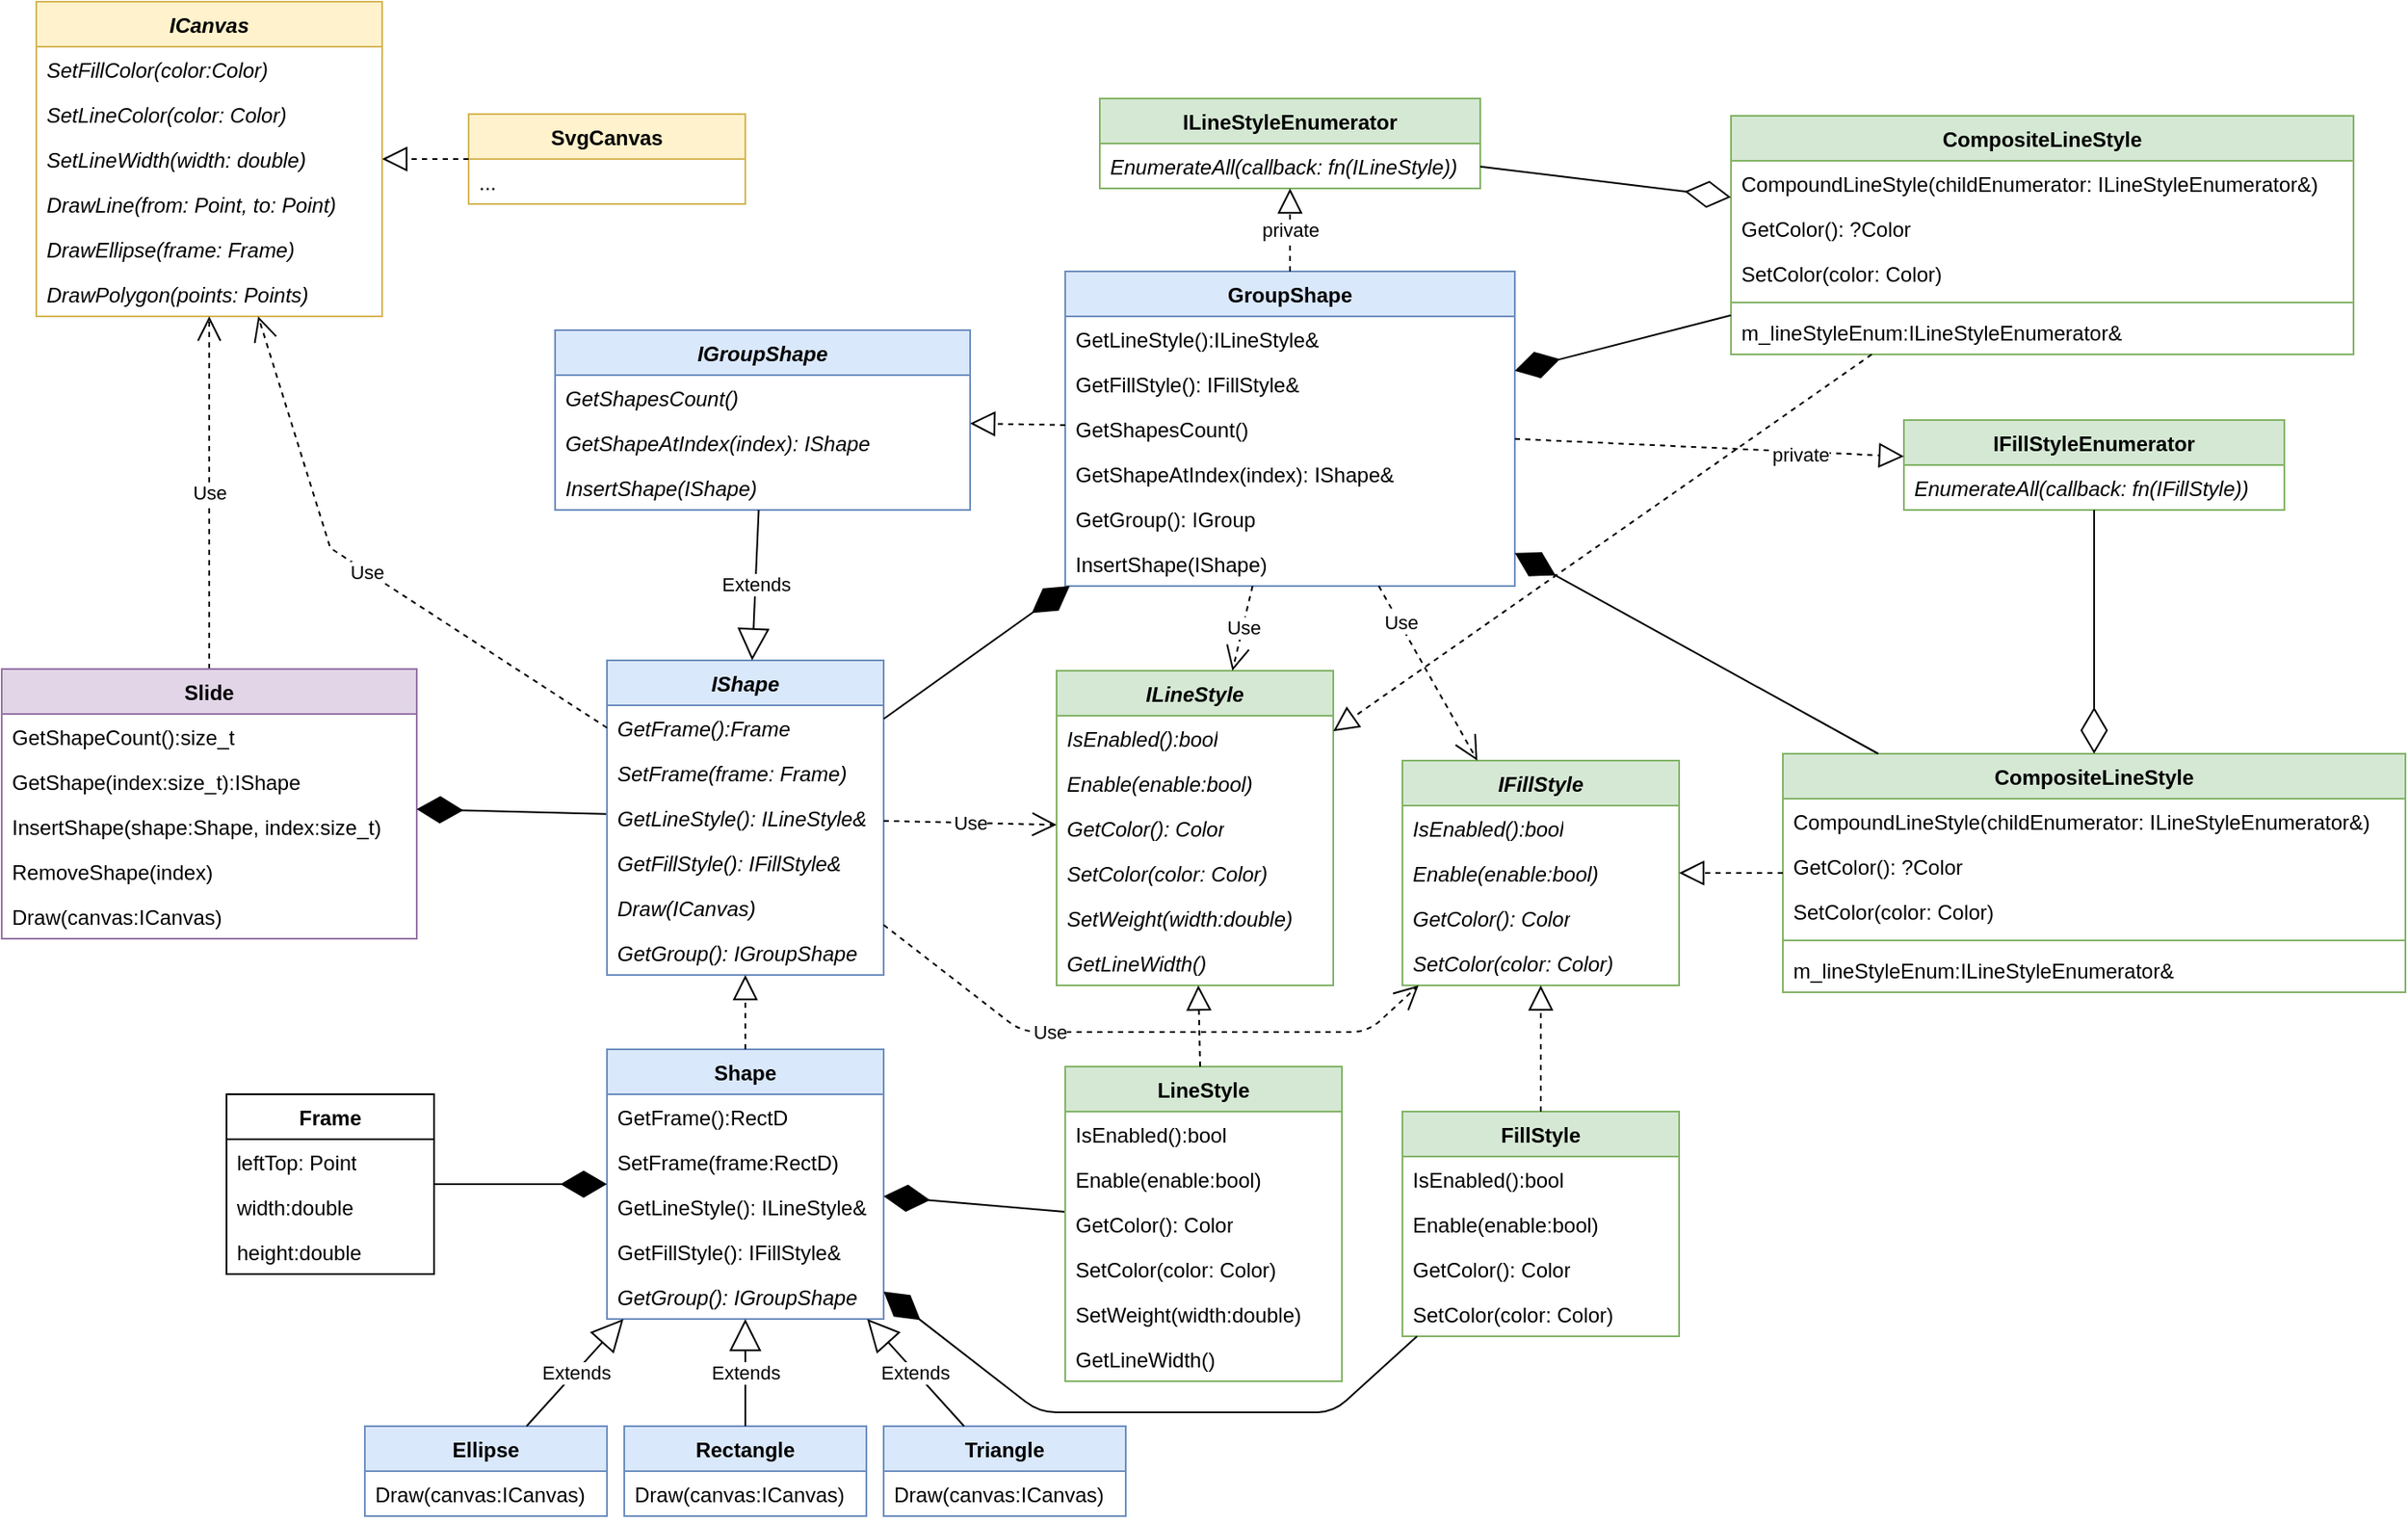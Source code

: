 <mxfile version="24.7.17">
  <diagram name="Page-1" id="lQkq2tm_pLoX-4_u4Mhl">
    <mxGraphModel dx="510" dy="1943" grid="1" gridSize="10" guides="1" tooltips="1" connect="1" arrows="1" fold="1" page="1" pageScale="1" pageWidth="850" pageHeight="1100" math="0" shadow="0">
      <root>
        <mxCell id="0" />
        <mxCell id="1" parent="0" />
        <mxCell id="QQLrHy0hXP-JMr8sjNpc-18" value="Shape" style="swimlane;fontStyle=1;align=center;verticalAlign=top;childLayout=stackLayout;horizontal=1;startSize=26;horizontalStack=0;resizeParent=1;resizeParentMax=0;resizeLast=0;collapsible=1;marginBottom=0;whiteSpace=wrap;html=1;fillColor=#dae8fc;strokeColor=#6c8ebf;" parent="1" vertex="1">
          <mxGeometry x="1780" y="100" width="160" height="156" as="geometry" />
        </mxCell>
        <mxCell id="QQLrHy0hXP-JMr8sjNpc-19" value="GetFrame():RectD" style="text;strokeColor=none;fillColor=none;align=left;verticalAlign=top;spacingLeft=4;spacingRight=4;overflow=hidden;rotatable=0;points=[[0,0.5],[1,0.5]];portConstraint=eastwest;whiteSpace=wrap;html=1;" parent="QQLrHy0hXP-JMr8sjNpc-18" vertex="1">
          <mxGeometry y="26" width="160" height="26" as="geometry" />
        </mxCell>
        <mxCell id="QQLrHy0hXP-JMr8sjNpc-20" value="SetFrame(frame:RectD)" style="text;strokeColor=none;fillColor=none;align=left;verticalAlign=top;spacingLeft=4;spacingRight=4;overflow=hidden;rotatable=0;points=[[0,0.5],[1,0.5]];portConstraint=eastwest;whiteSpace=wrap;html=1;" parent="QQLrHy0hXP-JMr8sjNpc-18" vertex="1">
          <mxGeometry y="52" width="160" height="26" as="geometry" />
        </mxCell>
        <mxCell id="QQLrHy0hXP-JMr8sjNpc-21" value="GetLineStyle(): ILineStyle&amp;amp;" style="text;strokeColor=none;fillColor=none;align=left;verticalAlign=top;spacingLeft=4;spacingRight=4;overflow=hidden;rotatable=0;points=[[0,0.5],[1,0.5]];portConstraint=eastwest;whiteSpace=wrap;html=1;" parent="QQLrHy0hXP-JMr8sjNpc-18" vertex="1">
          <mxGeometry y="78" width="160" height="26" as="geometry" />
        </mxCell>
        <mxCell id="QQLrHy0hXP-JMr8sjNpc-22" value="GetFillStyle(): IFillStyle&amp;amp;" style="text;strokeColor=none;fillColor=none;align=left;verticalAlign=top;spacingLeft=4;spacingRight=4;overflow=hidden;rotatable=0;points=[[0,0.5],[1,0.5]];portConstraint=eastwest;whiteSpace=wrap;html=1;" parent="QQLrHy0hXP-JMr8sjNpc-18" vertex="1">
          <mxGeometry y="104" width="160" height="26" as="geometry" />
        </mxCell>
        <mxCell id="-PgKHX58VS1CbZlUulmm-6" value="GetGroup(): IGroupShape" style="text;strokeColor=none;fillColor=none;align=left;verticalAlign=top;spacingLeft=4;spacingRight=4;overflow=hidden;rotatable=0;points=[[0,0.5],[1,0.5]];portConstraint=eastwest;whiteSpace=wrap;html=1;fontStyle=2" parent="QQLrHy0hXP-JMr8sjNpc-18" vertex="1">
          <mxGeometry y="130" width="160" height="26" as="geometry" />
        </mxCell>
        <mxCell id="QQLrHy0hXP-JMr8sjNpc-26" value="&lt;i&gt;ICanvas&lt;/i&gt;" style="swimlane;fontStyle=1;align=center;verticalAlign=top;childLayout=stackLayout;horizontal=1;startSize=26;horizontalStack=0;resizeParent=1;resizeParentMax=0;resizeLast=0;collapsible=1;marginBottom=0;whiteSpace=wrap;html=1;fillColor=#fff2cc;strokeColor=#d6b656;" parent="1" vertex="1">
          <mxGeometry x="1450" y="-506" width="200" height="182" as="geometry" />
        </mxCell>
        <mxCell id="QQLrHy0hXP-JMr8sjNpc-27" value="SetFillColor(color:Color)" style="text;strokeColor=none;fillColor=none;align=left;verticalAlign=top;spacingLeft=4;spacingRight=4;overflow=hidden;rotatable=0;points=[[0,0.5],[1,0.5]];portConstraint=eastwest;whiteSpace=wrap;html=1;fontStyle=2" parent="QQLrHy0hXP-JMr8sjNpc-26" vertex="1">
          <mxGeometry y="26" width="200" height="26" as="geometry" />
        </mxCell>
        <mxCell id="-PgKHX58VS1CbZlUulmm-12" value="SetLineColor(color: Color)" style="text;strokeColor=none;fillColor=none;align=left;verticalAlign=top;spacingLeft=4;spacingRight=4;overflow=hidden;rotatable=0;points=[[0,0.5],[1,0.5]];portConstraint=eastwest;whiteSpace=wrap;html=1;fontStyle=2" parent="QQLrHy0hXP-JMr8sjNpc-26" vertex="1">
          <mxGeometry y="52" width="200" height="26" as="geometry" />
        </mxCell>
        <mxCell id="_8KULuO95enYcLFO9S9Q-2" value="SetLineWidth(width: double)" style="text;strokeColor=none;fillColor=none;align=left;verticalAlign=top;spacingLeft=4;spacingRight=4;overflow=hidden;rotatable=0;points=[[0,0.5],[1,0.5]];portConstraint=eastwest;whiteSpace=wrap;html=1;fontStyle=2" parent="QQLrHy0hXP-JMr8sjNpc-26" vertex="1">
          <mxGeometry y="78" width="200" height="26" as="geometry" />
        </mxCell>
        <mxCell id="QQLrHy0hXP-JMr8sjNpc-29" value="DrawLine(from: Point, to: Point)" style="text;strokeColor=none;fillColor=none;align=left;verticalAlign=top;spacingLeft=4;spacingRight=4;overflow=hidden;rotatable=0;points=[[0,0.5],[1,0.5]];portConstraint=eastwest;whiteSpace=wrap;html=1;fontStyle=2" parent="QQLrHy0hXP-JMr8sjNpc-26" vertex="1">
          <mxGeometry y="104" width="200" height="26" as="geometry" />
        </mxCell>
        <mxCell id="QQLrHy0hXP-JMr8sjNpc-30" value="DrawEllipse(frame: Frame)" style="text;strokeColor=none;fillColor=none;align=left;verticalAlign=top;spacingLeft=4;spacingRight=4;overflow=hidden;rotatable=0;points=[[0,0.5],[1,0.5]];portConstraint=eastwest;whiteSpace=wrap;html=1;fontStyle=2" parent="QQLrHy0hXP-JMr8sjNpc-26" vertex="1">
          <mxGeometry y="130" width="200" height="26" as="geometry" />
        </mxCell>
        <mxCell id="QQLrHy0hXP-JMr8sjNpc-31" value="DrawPolygon(points: Points)" style="text;strokeColor=none;fillColor=none;align=left;verticalAlign=top;spacingLeft=4;spacingRight=4;overflow=hidden;rotatable=0;points=[[0,0.5],[1,0.5]];portConstraint=eastwest;whiteSpace=wrap;html=1;fontStyle=2" parent="QQLrHy0hXP-JMr8sjNpc-26" vertex="1">
          <mxGeometry y="156" width="200" height="26" as="geometry" />
        </mxCell>
        <mxCell id="QQLrHy0hXP-JMr8sjNpc-32" value="Use" style="endArrow=open;endSize=12;dashed=1;html=1;rounded=0;" parent="1" source="QQLrHy0hXP-JMr8sjNpc-55" target="QQLrHy0hXP-JMr8sjNpc-26" edge="1">
          <mxGeometry width="160" relative="1" as="geometry">
            <mxPoint x="1550" y="-250" as="sourcePoint" />
            <mxPoint x="2380" y="136" as="targetPoint" />
          </mxGeometry>
        </mxCell>
        <mxCell id="QQLrHy0hXP-JMr8sjNpc-33" value="Rectangle" style="swimlane;fontStyle=1;align=center;verticalAlign=top;childLayout=stackLayout;horizontal=1;startSize=26;horizontalStack=0;resizeParent=1;resizeParentMax=0;resizeLast=0;collapsible=1;marginBottom=0;whiteSpace=wrap;html=1;fillColor=#dae8fc;strokeColor=#6c8ebf;" parent="1" vertex="1">
          <mxGeometry x="1790" y="318" width="140" height="52" as="geometry" />
        </mxCell>
        <mxCell id="QQLrHy0hXP-JMr8sjNpc-34" value="Draw(canvas:ICanvas)" style="text;strokeColor=none;fillColor=none;align=left;verticalAlign=top;spacingLeft=4;spacingRight=4;overflow=hidden;rotatable=0;points=[[0,0.5],[1,0.5]];portConstraint=eastwest;whiteSpace=wrap;html=1;" parent="QQLrHy0hXP-JMr8sjNpc-33" vertex="1">
          <mxGeometry y="26" width="140" height="26" as="geometry" />
        </mxCell>
        <mxCell id="QQLrHy0hXP-JMr8sjNpc-35" value="Extends" style="endArrow=block;endSize=16;endFill=0;html=1;rounded=0;" parent="1" source="QQLrHy0hXP-JMr8sjNpc-33" target="QQLrHy0hXP-JMr8sjNpc-18" edge="1">
          <mxGeometry width="160" relative="1" as="geometry">
            <mxPoint x="1910" y="436" as="sourcePoint" />
            <mxPoint x="2070" y="436" as="targetPoint" />
          </mxGeometry>
        </mxCell>
        <mxCell id="QQLrHy0hXP-JMr8sjNpc-36" value="Ellipse" style="swimlane;fontStyle=1;align=center;verticalAlign=top;childLayout=stackLayout;horizontal=1;startSize=26;horizontalStack=0;resizeParent=1;resizeParentMax=0;resizeLast=0;collapsible=1;marginBottom=0;whiteSpace=wrap;html=1;fillColor=#dae8fc;strokeColor=#6c8ebf;" parent="1" vertex="1">
          <mxGeometry x="1640" y="318" width="140" height="52" as="geometry" />
        </mxCell>
        <mxCell id="QQLrHy0hXP-JMr8sjNpc-37" value="Draw(canvas:ICanvas)" style="text;strokeColor=none;fillColor=none;align=left;verticalAlign=top;spacingLeft=4;spacingRight=4;overflow=hidden;rotatable=0;points=[[0,0.5],[1,0.5]];portConstraint=eastwest;whiteSpace=wrap;html=1;" parent="QQLrHy0hXP-JMr8sjNpc-36" vertex="1">
          <mxGeometry y="26" width="140" height="26" as="geometry" />
        </mxCell>
        <mxCell id="QQLrHy0hXP-JMr8sjNpc-38" value="Extends" style="endArrow=block;endSize=16;endFill=0;html=1;rounded=0;" parent="1" source="QQLrHy0hXP-JMr8sjNpc-36" target="QQLrHy0hXP-JMr8sjNpc-18" edge="1">
          <mxGeometry width="160" relative="1" as="geometry">
            <mxPoint x="1910" y="436" as="sourcePoint" />
            <mxPoint x="2070" y="436" as="targetPoint" />
          </mxGeometry>
        </mxCell>
        <mxCell id="QQLrHy0hXP-JMr8sjNpc-39" value="Triangle" style="swimlane;fontStyle=1;align=center;verticalAlign=top;childLayout=stackLayout;horizontal=1;startSize=26;horizontalStack=0;resizeParent=1;resizeParentMax=0;resizeLast=0;collapsible=1;marginBottom=0;whiteSpace=wrap;html=1;fillColor=#dae8fc;strokeColor=#6c8ebf;" parent="1" vertex="1">
          <mxGeometry x="1940" y="318" width="140" height="52" as="geometry" />
        </mxCell>
        <mxCell id="QQLrHy0hXP-JMr8sjNpc-40" value="Draw(canvas:ICanvas)" style="text;strokeColor=none;fillColor=none;align=left;verticalAlign=top;spacingLeft=4;spacingRight=4;overflow=hidden;rotatable=0;points=[[0,0.5],[1,0.5]];portConstraint=eastwest;whiteSpace=wrap;html=1;" parent="QQLrHy0hXP-JMr8sjNpc-39" vertex="1">
          <mxGeometry y="26" width="140" height="26" as="geometry" />
        </mxCell>
        <mxCell id="QQLrHy0hXP-JMr8sjNpc-41" value="Extends" style="endArrow=block;endSize=16;endFill=0;html=1;rounded=0;" parent="1" source="QQLrHy0hXP-JMr8sjNpc-39" target="QQLrHy0hXP-JMr8sjNpc-18" edge="1">
          <mxGeometry width="160" relative="1" as="geometry">
            <mxPoint x="1910" y="436" as="sourcePoint" />
            <mxPoint x="2070" y="436" as="targetPoint" />
          </mxGeometry>
        </mxCell>
        <mxCell id="QQLrHy0hXP-JMr8sjNpc-42" value="ILineStyle" style="swimlane;fontStyle=3;align=center;verticalAlign=top;childLayout=stackLayout;horizontal=1;startSize=26;horizontalStack=0;resizeParent=1;resizeParentMax=0;resizeLast=0;collapsible=1;marginBottom=0;whiteSpace=wrap;html=1;fillColor=#d5e8d4;strokeColor=#82b366;" parent="1" vertex="1">
          <mxGeometry x="2040" y="-119" width="160" height="182" as="geometry" />
        </mxCell>
        <mxCell id="QQLrHy0hXP-JMr8sjNpc-43" value="IsEnabled():bool" style="text;strokeColor=none;fillColor=none;align=left;verticalAlign=top;spacingLeft=4;spacingRight=4;overflow=hidden;rotatable=0;points=[[0,0.5],[1,0.5]];portConstraint=eastwest;whiteSpace=wrap;html=1;fontStyle=2" parent="QQLrHy0hXP-JMr8sjNpc-42" vertex="1">
          <mxGeometry y="26" width="160" height="26" as="geometry" />
        </mxCell>
        <mxCell id="QQLrHy0hXP-JMr8sjNpc-44" value="Enable(enable:bool)" style="text;strokeColor=none;fillColor=none;align=left;verticalAlign=top;spacingLeft=4;spacingRight=4;overflow=hidden;rotatable=0;points=[[0,0.5],[1,0.5]];portConstraint=eastwest;whiteSpace=wrap;html=1;fontStyle=2" parent="QQLrHy0hXP-JMr8sjNpc-42" vertex="1">
          <mxGeometry y="52" width="160" height="26" as="geometry" />
        </mxCell>
        <mxCell id="QQLrHy0hXP-JMr8sjNpc-45" value="GetColor(): Color" style="text;strokeColor=none;fillColor=none;align=left;verticalAlign=top;spacingLeft=4;spacingRight=4;overflow=hidden;rotatable=0;points=[[0,0.5],[1,0.5]];portConstraint=eastwest;whiteSpace=wrap;html=1;fontStyle=2" parent="QQLrHy0hXP-JMr8sjNpc-42" vertex="1">
          <mxGeometry y="78" width="160" height="26" as="geometry" />
        </mxCell>
        <mxCell id="QQLrHy0hXP-JMr8sjNpc-46" value="SetColor(color: Color)" style="text;strokeColor=none;fillColor=none;align=left;verticalAlign=top;spacingLeft=4;spacingRight=4;overflow=hidden;rotatable=0;points=[[0,0.5],[1,0.5]];portConstraint=eastwest;whiteSpace=wrap;html=1;fontStyle=2" parent="QQLrHy0hXP-JMr8sjNpc-42" vertex="1">
          <mxGeometry y="104" width="160" height="26" as="geometry" />
        </mxCell>
        <mxCell id="QQLrHy0hXP-JMr8sjNpc-47" value="SetWeight(width:double)" style="text;strokeColor=none;fillColor=none;align=left;verticalAlign=top;spacingLeft=4;spacingRight=4;overflow=hidden;rotatable=0;points=[[0,0.5],[1,0.5]];portConstraint=eastwest;whiteSpace=wrap;html=1;fontStyle=2" parent="QQLrHy0hXP-JMr8sjNpc-42" vertex="1">
          <mxGeometry y="130" width="160" height="26" as="geometry" />
        </mxCell>
        <mxCell id="YRz8zPmklbDR1kN-h0X7-1" value="GetLineWidth()" style="text;strokeColor=none;fillColor=none;align=left;verticalAlign=top;spacingLeft=4;spacingRight=4;overflow=hidden;rotatable=0;points=[[0,0.5],[1,0.5]];portConstraint=eastwest;whiteSpace=wrap;html=1;fontStyle=2" vertex="1" parent="QQLrHy0hXP-JMr8sjNpc-42">
          <mxGeometry y="156" width="160" height="26" as="geometry" />
        </mxCell>
        <mxCell id="QQLrHy0hXP-JMr8sjNpc-48" value="FillStyle" style="swimlane;fontStyle=1;align=center;verticalAlign=top;childLayout=stackLayout;horizontal=1;startSize=26;horizontalStack=0;resizeParent=1;resizeParentMax=0;resizeLast=0;collapsible=1;marginBottom=0;whiteSpace=wrap;html=1;fillColor=#d5e8d4;strokeColor=#82b366;" parent="1" vertex="1">
          <mxGeometry x="2240" y="136" width="160" height="130" as="geometry" />
        </mxCell>
        <mxCell id="QQLrHy0hXP-JMr8sjNpc-49" value="IsEnabled():bool" style="text;strokeColor=none;fillColor=none;align=left;verticalAlign=top;spacingLeft=4;spacingRight=4;overflow=hidden;rotatable=0;points=[[0,0.5],[1,0.5]];portConstraint=eastwest;whiteSpace=wrap;html=1;" parent="QQLrHy0hXP-JMr8sjNpc-48" vertex="1">
          <mxGeometry y="26" width="160" height="26" as="geometry" />
        </mxCell>
        <mxCell id="QQLrHy0hXP-JMr8sjNpc-50" value="Enable(enable:bool)" style="text;strokeColor=none;fillColor=none;align=left;verticalAlign=top;spacingLeft=4;spacingRight=4;overflow=hidden;rotatable=0;points=[[0,0.5],[1,0.5]];portConstraint=eastwest;whiteSpace=wrap;html=1;" parent="QQLrHy0hXP-JMr8sjNpc-48" vertex="1">
          <mxGeometry y="52" width="160" height="26" as="geometry" />
        </mxCell>
        <mxCell id="QQLrHy0hXP-JMr8sjNpc-51" value="GetColor(): Color" style="text;strokeColor=none;fillColor=none;align=left;verticalAlign=top;spacingLeft=4;spacingRight=4;overflow=hidden;rotatable=0;points=[[0,0.5],[1,0.5]];portConstraint=eastwest;whiteSpace=wrap;html=1;" parent="QQLrHy0hXP-JMr8sjNpc-48" vertex="1">
          <mxGeometry y="78" width="160" height="26" as="geometry" />
        </mxCell>
        <mxCell id="QQLrHy0hXP-JMr8sjNpc-52" value="SetColor(color: Color)" style="text;strokeColor=none;fillColor=none;align=left;verticalAlign=top;spacingLeft=4;spacingRight=4;overflow=hidden;rotatable=0;points=[[0,0.5],[1,0.5]];portConstraint=eastwest;whiteSpace=wrap;html=1;" parent="QQLrHy0hXP-JMr8sjNpc-48" vertex="1">
          <mxGeometry y="104" width="160" height="26" as="geometry" />
        </mxCell>
        <mxCell id="QQLrHy0hXP-JMr8sjNpc-53" value="" style="endArrow=diamondThin;endFill=1;endSize=24;html=1;rounded=0;" parent="1" source="QQLrHy0hXP-JMr8sjNpc-159" target="QQLrHy0hXP-JMr8sjNpc-18" edge="1">
          <mxGeometry width="160" relative="1" as="geometry">
            <mxPoint x="2070" y="246" as="sourcePoint" />
            <mxPoint x="2230" y="246" as="targetPoint" />
          </mxGeometry>
        </mxCell>
        <mxCell id="QQLrHy0hXP-JMr8sjNpc-54" value="" style="endArrow=diamondThin;endFill=1;endSize=24;html=1;rounded=1;curved=0;" parent="1" source="QQLrHy0hXP-JMr8sjNpc-48" target="QQLrHy0hXP-JMr8sjNpc-18" edge="1">
          <mxGeometry width="160" relative="1" as="geometry">
            <mxPoint x="2070" y="246" as="sourcePoint" />
            <mxPoint x="2230" y="246" as="targetPoint" />
            <Array as="points">
              <mxPoint x="2200" y="310" />
              <mxPoint x="2030" y="310" />
            </Array>
          </mxGeometry>
        </mxCell>
        <mxCell id="QQLrHy0hXP-JMr8sjNpc-55" value="Slide" style="swimlane;fontStyle=1;align=center;verticalAlign=top;childLayout=stackLayout;horizontal=1;startSize=26;horizontalStack=0;resizeParent=1;resizeParentMax=0;resizeLast=0;collapsible=1;marginBottom=0;whiteSpace=wrap;html=1;fillColor=#e1d5e7;strokeColor=#9673a6;" parent="1" vertex="1">
          <mxGeometry x="1430" y="-120" width="240" height="156" as="geometry" />
        </mxCell>
        <mxCell id="QQLrHy0hXP-JMr8sjNpc-56" value="GetShapeCount():size_t" style="text;strokeColor=none;fillColor=none;align=left;verticalAlign=top;spacingLeft=4;spacingRight=4;overflow=hidden;rotatable=0;points=[[0,0.5],[1,0.5]];portConstraint=eastwest;whiteSpace=wrap;html=1;" parent="QQLrHy0hXP-JMr8sjNpc-55" vertex="1">
          <mxGeometry y="26" width="240" height="26" as="geometry" />
        </mxCell>
        <mxCell id="QQLrHy0hXP-JMr8sjNpc-57" value="GetShape(index:size_t):IShape" style="text;strokeColor=none;fillColor=none;align=left;verticalAlign=top;spacingLeft=4;spacingRight=4;overflow=hidden;rotatable=0;points=[[0,0.5],[1,0.5]];portConstraint=eastwest;whiteSpace=wrap;html=1;" parent="QQLrHy0hXP-JMr8sjNpc-55" vertex="1">
          <mxGeometry y="52" width="240" height="26" as="geometry" />
        </mxCell>
        <mxCell id="QQLrHy0hXP-JMr8sjNpc-58" value="InsertShape(shape:Shape, index:size_t)" style="text;strokeColor=none;fillColor=none;align=left;verticalAlign=top;spacingLeft=4;spacingRight=4;overflow=hidden;rotatable=0;points=[[0,0.5],[1,0.5]];portConstraint=eastwest;whiteSpace=wrap;html=1;" parent="QQLrHy0hXP-JMr8sjNpc-55" vertex="1">
          <mxGeometry y="78" width="240" height="26" as="geometry" />
        </mxCell>
        <mxCell id="QQLrHy0hXP-JMr8sjNpc-59" value="RemoveShape(index)" style="text;strokeColor=none;fillColor=none;align=left;verticalAlign=top;spacingLeft=4;spacingRight=4;overflow=hidden;rotatable=0;points=[[0,0.5],[1,0.5]];portConstraint=eastwest;whiteSpace=wrap;html=1;" parent="QQLrHy0hXP-JMr8sjNpc-55" vertex="1">
          <mxGeometry y="104" width="240" height="26" as="geometry" />
        </mxCell>
        <mxCell id="QQLrHy0hXP-JMr8sjNpc-64" value="Draw(canvas:ICanvas)" style="text;strokeColor=none;fillColor=none;align=left;verticalAlign=top;spacingLeft=4;spacingRight=4;overflow=hidden;rotatable=0;points=[[0,0.5],[1,0.5]];portConstraint=eastwest;whiteSpace=wrap;html=1;" parent="QQLrHy0hXP-JMr8sjNpc-55" vertex="1">
          <mxGeometry y="130" width="240" height="26" as="geometry" />
        </mxCell>
        <mxCell id="QQLrHy0hXP-JMr8sjNpc-66" value="SvgCanvas" style="swimlane;fontStyle=1;align=center;verticalAlign=top;childLayout=stackLayout;horizontal=1;startSize=26;horizontalStack=0;resizeParent=1;resizeParentMax=0;resizeLast=0;collapsible=1;marginBottom=0;whiteSpace=wrap;html=1;fillColor=#fff2cc;strokeColor=#d6b656;" parent="1" vertex="1">
          <mxGeometry x="1700" y="-441" width="160" height="52" as="geometry" />
        </mxCell>
        <mxCell id="QQLrHy0hXP-JMr8sjNpc-67" value="..." style="text;strokeColor=none;fillColor=none;align=left;verticalAlign=top;spacingLeft=4;spacingRight=4;overflow=hidden;rotatable=0;points=[[0,0.5],[1,0.5]];portConstraint=eastwest;whiteSpace=wrap;html=1;" parent="QQLrHy0hXP-JMr8sjNpc-66" vertex="1">
          <mxGeometry y="26" width="160" height="26" as="geometry" />
        </mxCell>
        <mxCell id="QQLrHy0hXP-JMr8sjNpc-68" value="" style="endArrow=block;dashed=1;endFill=0;endSize=12;html=1;rounded=0;" parent="1" source="QQLrHy0hXP-JMr8sjNpc-66" target="QQLrHy0hXP-JMr8sjNpc-26" edge="1">
          <mxGeometry width="160" relative="1" as="geometry">
            <mxPoint x="2040" y="-144" as="sourcePoint" />
            <mxPoint x="2200" y="-144" as="targetPoint" />
          </mxGeometry>
        </mxCell>
        <mxCell id="QQLrHy0hXP-JMr8sjNpc-69" value="" style="endArrow=diamondThin;endFill=1;endSize=24;html=1;rounded=0;" parent="1" source="QQLrHy0hXP-JMr8sjNpc-76" target="QQLrHy0hXP-JMr8sjNpc-55" edge="1">
          <mxGeometry width="160" relative="1" as="geometry">
            <mxPoint x="1530" y="276" as="sourcePoint" />
            <mxPoint x="1690" y="276" as="targetPoint" />
          </mxGeometry>
        </mxCell>
        <mxCell id="QQLrHy0hXP-JMr8sjNpc-70" value="Frame" style="swimlane;fontStyle=1;align=center;verticalAlign=top;childLayout=stackLayout;horizontal=1;startSize=26;horizontalStack=0;resizeParent=1;resizeParentMax=0;resizeLast=0;collapsible=1;marginBottom=0;whiteSpace=wrap;html=1;" parent="1" vertex="1">
          <mxGeometry x="1560" y="126" width="120" height="104" as="geometry" />
        </mxCell>
        <mxCell id="QQLrHy0hXP-JMr8sjNpc-71" value="leftTop: Point" style="text;strokeColor=none;fillColor=none;align=left;verticalAlign=top;spacingLeft=4;spacingRight=4;overflow=hidden;rotatable=0;points=[[0,0.5],[1,0.5]];portConstraint=eastwest;whiteSpace=wrap;html=1;" parent="QQLrHy0hXP-JMr8sjNpc-70" vertex="1">
          <mxGeometry y="26" width="120" height="26" as="geometry" />
        </mxCell>
        <mxCell id="QQLrHy0hXP-JMr8sjNpc-73" value="width:double" style="text;strokeColor=none;fillColor=none;align=left;verticalAlign=top;spacingLeft=4;spacingRight=4;overflow=hidden;rotatable=0;points=[[0,0.5],[1,0.5]];portConstraint=eastwest;whiteSpace=wrap;html=1;" parent="QQLrHy0hXP-JMr8sjNpc-70" vertex="1">
          <mxGeometry y="52" width="120" height="26" as="geometry" />
        </mxCell>
        <mxCell id="QQLrHy0hXP-JMr8sjNpc-74" value="height:double" style="text;strokeColor=none;fillColor=none;align=left;verticalAlign=top;spacingLeft=4;spacingRight=4;overflow=hidden;rotatable=0;points=[[0,0.5],[1,0.5]];portConstraint=eastwest;whiteSpace=wrap;html=1;" parent="QQLrHy0hXP-JMr8sjNpc-70" vertex="1">
          <mxGeometry y="78" width="120" height="26" as="geometry" />
        </mxCell>
        <mxCell id="QQLrHy0hXP-JMr8sjNpc-75" value="" style="endArrow=diamondThin;endFill=1;endSize=24;html=1;rounded=0;" parent="1" source="QQLrHy0hXP-JMr8sjNpc-70" target="QQLrHy0hXP-JMr8sjNpc-18" edge="1">
          <mxGeometry width="160" relative="1" as="geometry">
            <mxPoint x="2070" y="246" as="sourcePoint" />
            <mxPoint x="2230" y="246" as="targetPoint" />
          </mxGeometry>
        </mxCell>
        <mxCell id="QQLrHy0hXP-JMr8sjNpc-76" value="&lt;i&gt;IShape&lt;/i&gt;" style="swimlane;fontStyle=1;align=center;verticalAlign=top;childLayout=stackLayout;horizontal=1;startSize=26;horizontalStack=0;resizeParent=1;resizeParentMax=0;resizeLast=0;collapsible=1;marginBottom=0;whiteSpace=wrap;html=1;fillColor=#dae8fc;strokeColor=#6c8ebf;" parent="1" vertex="1">
          <mxGeometry x="1780" y="-125" width="160" height="182" as="geometry" />
        </mxCell>
        <mxCell id="QQLrHy0hXP-JMr8sjNpc-77" value="GetFrame():Frame" style="text;strokeColor=none;fillColor=none;align=left;verticalAlign=top;spacingLeft=4;spacingRight=4;overflow=hidden;rotatable=0;points=[[0,0.5],[1,0.5]];portConstraint=eastwest;whiteSpace=wrap;html=1;fontStyle=2" parent="QQLrHy0hXP-JMr8sjNpc-76" vertex="1">
          <mxGeometry y="26" width="160" height="26" as="geometry" />
        </mxCell>
        <mxCell id="QQLrHy0hXP-JMr8sjNpc-78" value="SetFrame(frame: Frame)" style="text;strokeColor=none;fillColor=none;align=left;verticalAlign=top;spacingLeft=4;spacingRight=4;overflow=hidden;rotatable=0;points=[[0,0.5],[1,0.5]];portConstraint=eastwest;whiteSpace=wrap;html=1;fontStyle=2" parent="QQLrHy0hXP-JMr8sjNpc-76" vertex="1">
          <mxGeometry y="52" width="160" height="26" as="geometry" />
        </mxCell>
        <mxCell id="QQLrHy0hXP-JMr8sjNpc-79" value="GetLineStyle(): ILineStyle&amp;amp;" style="text;strokeColor=none;fillColor=none;align=left;verticalAlign=top;spacingLeft=4;spacingRight=4;overflow=hidden;rotatable=0;points=[[0,0.5],[1,0.5]];portConstraint=eastwest;whiteSpace=wrap;html=1;fontStyle=2" parent="QQLrHy0hXP-JMr8sjNpc-76" vertex="1">
          <mxGeometry y="78" width="160" height="26" as="geometry" />
        </mxCell>
        <mxCell id="QQLrHy0hXP-JMr8sjNpc-80" value="GetFillStyle(): IFillStyle&amp;amp;" style="text;strokeColor=none;fillColor=none;align=left;verticalAlign=top;spacingLeft=4;spacingRight=4;overflow=hidden;rotatable=0;points=[[0,0.5],[1,0.5]];portConstraint=eastwest;whiteSpace=wrap;html=1;fontStyle=2" parent="QQLrHy0hXP-JMr8sjNpc-76" vertex="1">
          <mxGeometry y="104" width="160" height="26" as="geometry" />
        </mxCell>
        <mxCell id="QQLrHy0hXP-JMr8sjNpc-118" value="Draw(ICanvas)" style="text;strokeColor=none;fillColor=none;align=left;verticalAlign=top;spacingLeft=4;spacingRight=4;overflow=hidden;rotatable=0;points=[[0,0.5],[1,0.5]];portConstraint=eastwest;whiteSpace=wrap;html=1;fontStyle=2" parent="QQLrHy0hXP-JMr8sjNpc-76" vertex="1">
          <mxGeometry y="130" width="160" height="26" as="geometry" />
        </mxCell>
        <mxCell id="QQLrHy0hXP-JMr8sjNpc-151" value="GetGroup(): IGroupShape" style="text;strokeColor=none;fillColor=none;align=left;verticalAlign=top;spacingLeft=4;spacingRight=4;overflow=hidden;rotatable=0;points=[[0,0.5],[1,0.5]];portConstraint=eastwest;whiteSpace=wrap;html=1;fontStyle=2" parent="QQLrHy0hXP-JMr8sjNpc-76" vertex="1">
          <mxGeometry y="156" width="160" height="26" as="geometry" />
        </mxCell>
        <mxCell id="QQLrHy0hXP-JMr8sjNpc-127" value="GroupShape" style="swimlane;fontStyle=1;align=center;verticalAlign=top;childLayout=stackLayout;horizontal=1;startSize=26;horizontalStack=0;resizeParent=1;resizeParentMax=0;resizeLast=0;collapsible=1;marginBottom=0;fillColor=#dae8fc;strokeColor=#6c8ebf;" parent="1" vertex="1">
          <mxGeometry x="2045" y="-350" width="260" height="182" as="geometry" />
        </mxCell>
        <mxCell id="QQLrHy0hXP-JMr8sjNpc-128" value="GetLineStyle():ILineStyle&amp;" style="text;strokeColor=none;fillColor=none;align=left;verticalAlign=top;spacingLeft=4;spacingRight=4;overflow=hidden;rotatable=0;points=[[0,0.5],[1,0.5]];portConstraint=eastwest;fontStyle=0" parent="QQLrHy0hXP-JMr8sjNpc-127" vertex="1">
          <mxGeometry y="26" width="260" height="26" as="geometry" />
        </mxCell>
        <mxCell id="QQLrHy0hXP-JMr8sjNpc-156" value="GetFillStyle(): IFillStyle&amp;" style="text;strokeColor=none;fillColor=none;align=left;verticalAlign=top;spacingLeft=4;spacingRight=4;overflow=hidden;rotatable=0;points=[[0,0.5],[1,0.5]];portConstraint=eastwest;fontStyle=0" parent="QQLrHy0hXP-JMr8sjNpc-127" vertex="1">
          <mxGeometry y="52" width="260" height="26" as="geometry" />
        </mxCell>
        <mxCell id="QQLrHy0hXP-JMr8sjNpc-155" value="GetShapesCount()" style="text;strokeColor=none;fillColor=none;align=left;verticalAlign=top;spacingLeft=4;spacingRight=4;overflow=hidden;rotatable=0;points=[[0,0.5],[1,0.5]];portConstraint=eastwest;fontStyle=0" parent="QQLrHy0hXP-JMr8sjNpc-127" vertex="1">
          <mxGeometry y="78" width="260" height="26" as="geometry" />
        </mxCell>
        <mxCell id="QQLrHy0hXP-JMr8sjNpc-157" value="GetShapeAtIndex(index): IShape&amp;" style="text;strokeColor=none;fillColor=none;align=left;verticalAlign=top;spacingLeft=4;spacingRight=4;overflow=hidden;rotatable=0;points=[[0,0.5],[1,0.5]];portConstraint=eastwest;fontStyle=0" parent="QQLrHy0hXP-JMr8sjNpc-127" vertex="1">
          <mxGeometry y="104" width="260" height="26" as="geometry" />
        </mxCell>
        <mxCell id="QQLrHy0hXP-JMr8sjNpc-158" value="GetGroup(): IGroup" style="text;strokeColor=none;fillColor=none;align=left;verticalAlign=top;spacingLeft=4;spacingRight=4;overflow=hidden;rotatable=0;points=[[0,0.5],[1,0.5]];portConstraint=eastwest;fontStyle=0" parent="QQLrHy0hXP-JMr8sjNpc-127" vertex="1">
          <mxGeometry y="130" width="260" height="26" as="geometry" />
        </mxCell>
        <mxCell id="QQLrHy0hXP-JMr8sjNpc-189" value="InsertShape(IShape)" style="text;strokeColor=none;fillColor=none;align=left;verticalAlign=top;spacingLeft=4;spacingRight=4;overflow=hidden;rotatable=0;points=[[0,0.5],[1,0.5]];portConstraint=eastwest;fontStyle=0" parent="QQLrHy0hXP-JMr8sjNpc-127" vertex="1">
          <mxGeometry y="156" width="260" height="26" as="geometry" />
        </mxCell>
        <mxCell id="QQLrHy0hXP-JMr8sjNpc-131" value="CompositeLineStyle" style="swimlane;fontStyle=1;align=center;verticalAlign=top;childLayout=stackLayout;horizontal=1;startSize=26;horizontalStack=0;resizeParent=1;resizeParentMax=0;resizeLast=0;collapsible=1;marginBottom=0;fillColor=#d5e8d4;strokeColor=#82b366;" parent="1" vertex="1">
          <mxGeometry x="2430" y="-440" width="360" height="138" as="geometry" />
        </mxCell>
        <mxCell id="QQLrHy0hXP-JMr8sjNpc-132" value="CompoundLineStyle(childEnumerator: ILineStyleEnumerator&amp;)" style="text;strokeColor=none;fillColor=none;align=left;verticalAlign=top;spacingLeft=4;spacingRight=4;overflow=hidden;rotatable=0;points=[[0,0.5],[1,0.5]];portConstraint=eastwest;fontStyle=0" parent="QQLrHy0hXP-JMr8sjNpc-131" vertex="1">
          <mxGeometry y="26" width="360" height="26" as="geometry" />
        </mxCell>
        <mxCell id="QQLrHy0hXP-JMr8sjNpc-133" value="GetColor(): ?Color" style="text;strokeColor=none;fillColor=none;align=left;verticalAlign=top;spacingLeft=4;spacingRight=4;overflow=hidden;rotatable=0;points=[[0,0.5],[1,0.5]];portConstraint=eastwest;fontStyle=0" parent="QQLrHy0hXP-JMr8sjNpc-131" vertex="1">
          <mxGeometry y="52" width="360" height="26" as="geometry" />
        </mxCell>
        <mxCell id="QQLrHy0hXP-JMr8sjNpc-134" value="SetColor(color: Color)" style="text;strokeColor=none;fillColor=none;align=left;verticalAlign=top;spacingLeft=4;spacingRight=4;overflow=hidden;rotatable=0;points=[[0,0.5],[1,0.5]];portConstraint=eastwest;fontStyle=0" parent="QQLrHy0hXP-JMr8sjNpc-131" vertex="1">
          <mxGeometry y="78" width="360" height="26" as="geometry" />
        </mxCell>
        <mxCell id="QQLrHy0hXP-JMr8sjNpc-135" value="" style="line;strokeWidth=1;fillColor=none;align=left;verticalAlign=middle;spacingTop=-1;spacingLeft=3;spacingRight=3;rotatable=0;labelPosition=right;points=[];portConstraint=eastwest;strokeColor=inherit;" parent="QQLrHy0hXP-JMr8sjNpc-131" vertex="1">
          <mxGeometry y="104" width="360" height="8" as="geometry" />
        </mxCell>
        <mxCell id="QQLrHy0hXP-JMr8sjNpc-136" value="m_lineStyleEnum:ILineStyleEnumerator&amp;amp;" style="text;strokeColor=none;fillColor=none;align=left;verticalAlign=top;spacingLeft=4;spacingRight=4;overflow=hidden;rotatable=0;points=[[0,0.5],[1,0.5]];portConstraint=eastwest;whiteSpace=wrap;html=1;" parent="QQLrHy0hXP-JMr8sjNpc-131" vertex="1">
          <mxGeometry y="112" width="360" height="26" as="geometry" />
        </mxCell>
        <mxCell id="QQLrHy0hXP-JMr8sjNpc-137" value="" style="endArrow=block;dashed=1;endFill=0;endSize=12;html=1;" parent="1" source="QQLrHy0hXP-JMr8sjNpc-131" target="QQLrHy0hXP-JMr8sjNpc-42" edge="1">
          <mxGeometry width="160" relative="1" as="geometry">
            <mxPoint x="3270" y="293" as="sourcePoint" />
            <mxPoint x="3256" y="251" as="targetPoint" />
            <Array as="points" />
          </mxGeometry>
        </mxCell>
        <mxCell id="QQLrHy0hXP-JMr8sjNpc-139" value="ILineStyleEnumerator" style="swimlane;fontStyle=1;align=center;verticalAlign=top;childLayout=stackLayout;horizontal=1;startSize=26;horizontalStack=0;resizeParent=1;resizeParentMax=0;resizeLast=0;collapsible=1;marginBottom=0;fillColor=#d5e8d4;strokeColor=#82b366;" parent="1" vertex="1">
          <mxGeometry x="2065" y="-450" width="220" height="52" as="geometry" />
        </mxCell>
        <mxCell id="QQLrHy0hXP-JMr8sjNpc-140" value="EnumerateAll(callback: fn(ILineStyle))" style="text;strokeColor=none;fillColor=none;align=left;verticalAlign=top;spacingLeft=4;spacingRight=4;overflow=hidden;rotatable=0;points=[[0,0.5],[1,0.5]];portConstraint=eastwest;fontStyle=2" parent="QQLrHy0hXP-JMr8sjNpc-139" vertex="1">
          <mxGeometry y="26" width="220" height="26" as="geometry" />
        </mxCell>
        <mxCell id="QQLrHy0hXP-JMr8sjNpc-141" value="private" style="endArrow=block;dashed=1;endFill=0;endSize=12;html=1;" parent="1" source="QQLrHy0hXP-JMr8sjNpc-127" target="QQLrHy0hXP-JMr8sjNpc-139" edge="1">
          <mxGeometry width="160" relative="1" as="geometry">
            <mxPoint x="2570" y="60" as="sourcePoint" />
            <mxPoint x="2730" y="60" as="targetPoint" />
          </mxGeometry>
        </mxCell>
        <mxCell id="QQLrHy0hXP-JMr8sjNpc-142" value="" style="endArrow=diamondThin;endFill=1;endSize=24;html=1;" parent="1" source="QQLrHy0hXP-JMr8sjNpc-131" target="QQLrHy0hXP-JMr8sjNpc-127" edge="1">
          <mxGeometry width="160" relative="1" as="geometry">
            <mxPoint x="2640" y="50" as="sourcePoint" />
            <mxPoint x="2800" y="50" as="targetPoint" />
          </mxGeometry>
        </mxCell>
        <mxCell id="QQLrHy0hXP-JMr8sjNpc-143" value="" style="endArrow=diamondThin;endFill=0;endSize=24;html=1;rounded=0;" parent="1" source="QQLrHy0hXP-JMr8sjNpc-139" target="QQLrHy0hXP-JMr8sjNpc-131" edge="1">
          <mxGeometry width="160" relative="1" as="geometry">
            <mxPoint x="2890" y="50" as="sourcePoint" />
            <mxPoint x="3050" y="50" as="targetPoint" />
          </mxGeometry>
        </mxCell>
        <mxCell id="QQLrHy0hXP-JMr8sjNpc-144" value="IGroupShape" style="swimlane;fontStyle=3;align=center;verticalAlign=top;childLayout=stackLayout;horizontal=1;startSize=26;horizontalStack=0;resizeParent=1;resizeParentMax=0;resizeLast=0;collapsible=1;marginBottom=0;fillColor=#dae8fc;strokeColor=#6c8ebf;" parent="1" vertex="1">
          <mxGeometry x="1750" y="-316" width="240" height="104" as="geometry" />
        </mxCell>
        <mxCell id="QQLrHy0hXP-JMr8sjNpc-145" value="GetShapesCount()" style="text;strokeColor=none;fillColor=none;align=left;verticalAlign=top;spacingLeft=4;spacingRight=4;overflow=hidden;rotatable=0;points=[[0,0.5],[1,0.5]];portConstraint=eastwest;fontStyle=2" parent="QQLrHy0hXP-JMr8sjNpc-144" vertex="1">
          <mxGeometry y="26" width="240" height="26" as="geometry" />
        </mxCell>
        <mxCell id="QQLrHy0hXP-JMr8sjNpc-146" value="GetShapeAtIndex(index): IShape" style="text;strokeColor=none;fillColor=none;align=left;verticalAlign=top;spacingLeft=4;spacingRight=4;overflow=hidden;rotatable=0;points=[[0,0.5],[1,0.5]];portConstraint=eastwest;fontStyle=2" parent="QQLrHy0hXP-JMr8sjNpc-144" vertex="1">
          <mxGeometry y="52" width="240" height="26" as="geometry" />
        </mxCell>
        <mxCell id="QQLrHy0hXP-JMr8sjNpc-166" value="InsertShape(IShape)" style="text;strokeColor=none;fillColor=none;align=left;verticalAlign=top;spacingLeft=4;spacingRight=4;overflow=hidden;rotatable=0;points=[[0,0.5],[1,0.5]];portConstraint=eastwest;fontStyle=2" parent="QQLrHy0hXP-JMr8sjNpc-144" vertex="1">
          <mxGeometry y="78" width="240" height="26" as="geometry" />
        </mxCell>
        <mxCell id="QQLrHy0hXP-JMr8sjNpc-149" value="" style="endArrow=block;dashed=1;endFill=0;endSize=12;html=1;rounded=0;" parent="1" source="QQLrHy0hXP-JMr8sjNpc-18" target="QQLrHy0hXP-JMr8sjNpc-76" edge="1">
          <mxGeometry width="160" relative="1" as="geometry">
            <mxPoint x="2140" y="140" as="sourcePoint" />
            <mxPoint x="2300" y="140" as="targetPoint" />
          </mxGeometry>
        </mxCell>
        <mxCell id="QQLrHy0hXP-JMr8sjNpc-150" value="Extends" style="endArrow=block;endSize=16;endFill=0;html=1;rounded=0;" parent="1" source="QQLrHy0hXP-JMr8sjNpc-144" target="QQLrHy0hXP-JMr8sjNpc-76" edge="1">
          <mxGeometry width="160" relative="1" as="geometry">
            <mxPoint x="2140" y="140" as="sourcePoint" />
            <mxPoint x="2300" y="140" as="targetPoint" />
          </mxGeometry>
        </mxCell>
        <mxCell id="QQLrHy0hXP-JMr8sjNpc-152" value="Use" style="endArrow=open;endSize=12;dashed=1;html=1;rounded=0;" parent="1" source="QQLrHy0hXP-JMr8sjNpc-76" target="QQLrHy0hXP-JMr8sjNpc-42" edge="1">
          <mxGeometry width="160" relative="1" as="geometry">
            <mxPoint x="2090" y="170" as="sourcePoint" />
            <mxPoint x="2250" y="170" as="targetPoint" />
          </mxGeometry>
        </mxCell>
        <mxCell id="QQLrHy0hXP-JMr8sjNpc-153" value="Use" style="endArrow=open;endSize=12;dashed=1;html=1;rounded=0;" parent="1" source="QQLrHy0hXP-JMr8sjNpc-127" target="QQLrHy0hXP-JMr8sjNpc-42" edge="1">
          <mxGeometry width="160" relative="1" as="geometry">
            <mxPoint x="2130" y="34" as="sourcePoint" />
            <mxPoint x="2360" y="185" as="targetPoint" />
          </mxGeometry>
        </mxCell>
        <mxCell id="QQLrHy0hXP-JMr8sjNpc-154" value="" style="endArrow=block;dashed=1;endFill=0;endSize=12;html=1;rounded=0;" parent="1" source="QQLrHy0hXP-JMr8sjNpc-127" target="QQLrHy0hXP-JMr8sjNpc-144" edge="1">
          <mxGeometry width="160" relative="1" as="geometry">
            <mxPoint x="2026" y="230" as="sourcePoint" />
            <mxPoint x="2041" y="72" as="targetPoint" />
          </mxGeometry>
        </mxCell>
        <mxCell id="QQLrHy0hXP-JMr8sjNpc-159" value="LineStyle" style="swimlane;fontStyle=1;align=center;verticalAlign=top;childLayout=stackLayout;horizontal=1;startSize=26;horizontalStack=0;resizeParent=1;resizeParentMax=0;resizeLast=0;collapsible=1;marginBottom=0;whiteSpace=wrap;html=1;fillColor=#d5e8d4;strokeColor=#82b366;" parent="1" vertex="1">
          <mxGeometry x="2045" y="110" width="160" height="182" as="geometry" />
        </mxCell>
        <mxCell id="QQLrHy0hXP-JMr8sjNpc-160" value="IsEnabled():bool" style="text;strokeColor=none;fillColor=none;align=left;verticalAlign=top;spacingLeft=4;spacingRight=4;overflow=hidden;rotatable=0;points=[[0,0.5],[1,0.5]];portConstraint=eastwest;whiteSpace=wrap;html=1;fontStyle=0" parent="QQLrHy0hXP-JMr8sjNpc-159" vertex="1">
          <mxGeometry y="26" width="160" height="26" as="geometry" />
        </mxCell>
        <mxCell id="QQLrHy0hXP-JMr8sjNpc-161" value="Enable(enable:bool)" style="text;strokeColor=none;fillColor=none;align=left;verticalAlign=top;spacingLeft=4;spacingRight=4;overflow=hidden;rotatable=0;points=[[0,0.5],[1,0.5]];portConstraint=eastwest;whiteSpace=wrap;html=1;fontStyle=0" parent="QQLrHy0hXP-JMr8sjNpc-159" vertex="1">
          <mxGeometry y="52" width="160" height="26" as="geometry" />
        </mxCell>
        <mxCell id="QQLrHy0hXP-JMr8sjNpc-162" value="GetColor(): Color" style="text;strokeColor=none;fillColor=none;align=left;verticalAlign=top;spacingLeft=4;spacingRight=4;overflow=hidden;rotatable=0;points=[[0,0.5],[1,0.5]];portConstraint=eastwest;whiteSpace=wrap;html=1;fontStyle=0" parent="QQLrHy0hXP-JMr8sjNpc-159" vertex="1">
          <mxGeometry y="78" width="160" height="26" as="geometry" />
        </mxCell>
        <mxCell id="QQLrHy0hXP-JMr8sjNpc-163" value="SetColor(color: Color)" style="text;strokeColor=none;fillColor=none;align=left;verticalAlign=top;spacingLeft=4;spacingRight=4;overflow=hidden;rotatable=0;points=[[0,0.5],[1,0.5]];portConstraint=eastwest;whiteSpace=wrap;html=1;fontStyle=0" parent="QQLrHy0hXP-JMr8sjNpc-159" vertex="1">
          <mxGeometry y="104" width="160" height="26" as="geometry" />
        </mxCell>
        <mxCell id="QQLrHy0hXP-JMr8sjNpc-164" value="SetWeight(width:double)" style="text;strokeColor=none;fillColor=none;align=left;verticalAlign=top;spacingLeft=4;spacingRight=4;overflow=hidden;rotatable=0;points=[[0,0.5],[1,0.5]];portConstraint=eastwest;whiteSpace=wrap;html=1;fontStyle=0" parent="QQLrHy0hXP-JMr8sjNpc-159" vertex="1">
          <mxGeometry y="130" width="160" height="26" as="geometry" />
        </mxCell>
        <mxCell id="YRz8zPmklbDR1kN-h0X7-3" value="GetLineWidth()" style="text;strokeColor=none;fillColor=none;align=left;verticalAlign=top;spacingLeft=4;spacingRight=4;overflow=hidden;rotatable=0;points=[[0,0.5],[1,0.5]];portConstraint=eastwest;whiteSpace=wrap;html=1;fontStyle=0" vertex="1" parent="QQLrHy0hXP-JMr8sjNpc-159">
          <mxGeometry y="156" width="160" height="26" as="geometry" />
        </mxCell>
        <mxCell id="QQLrHy0hXP-JMr8sjNpc-165" value="" style="endArrow=block;dashed=1;endFill=0;endSize=12;html=1;" parent="1" source="QQLrHy0hXP-JMr8sjNpc-159" target="QQLrHy0hXP-JMr8sjNpc-42" edge="1">
          <mxGeometry width="160" relative="1" as="geometry">
            <mxPoint x="2696" y="28" as="sourcePoint" />
            <mxPoint x="2623" y="106" as="targetPoint" />
            <Array as="points" />
          </mxGeometry>
        </mxCell>
        <mxCell id="QQLrHy0hXP-JMr8sjNpc-167" value="IFillStyle" style="swimlane;fontStyle=3;align=center;verticalAlign=top;childLayout=stackLayout;horizontal=1;startSize=26;horizontalStack=0;resizeParent=1;resizeParentMax=0;resizeLast=0;collapsible=1;marginBottom=0;whiteSpace=wrap;html=1;fillColor=#d5e8d4;strokeColor=#82b366;" parent="1" vertex="1">
          <mxGeometry x="2240" y="-67" width="160" height="130" as="geometry" />
        </mxCell>
        <mxCell id="QQLrHy0hXP-JMr8sjNpc-168" value="IsEnabled():bool" style="text;strokeColor=none;fillColor=none;align=left;verticalAlign=top;spacingLeft=4;spacingRight=4;overflow=hidden;rotatable=0;points=[[0,0.5],[1,0.5]];portConstraint=eastwest;whiteSpace=wrap;html=1;fontStyle=2" parent="QQLrHy0hXP-JMr8sjNpc-167" vertex="1">
          <mxGeometry y="26" width="160" height="26" as="geometry" />
        </mxCell>
        <mxCell id="QQLrHy0hXP-JMr8sjNpc-169" value="Enable(enable:bool)" style="text;strokeColor=none;fillColor=none;align=left;verticalAlign=top;spacingLeft=4;spacingRight=4;overflow=hidden;rotatable=0;points=[[0,0.5],[1,0.5]];portConstraint=eastwest;whiteSpace=wrap;html=1;fontStyle=2" parent="QQLrHy0hXP-JMr8sjNpc-167" vertex="1">
          <mxGeometry y="52" width="160" height="26" as="geometry" />
        </mxCell>
        <mxCell id="QQLrHy0hXP-JMr8sjNpc-170" value="GetColor(): Color" style="text;strokeColor=none;fillColor=none;align=left;verticalAlign=top;spacingLeft=4;spacingRight=4;overflow=hidden;rotatable=0;points=[[0,0.5],[1,0.5]];portConstraint=eastwest;whiteSpace=wrap;html=1;fontStyle=2" parent="QQLrHy0hXP-JMr8sjNpc-167" vertex="1">
          <mxGeometry y="78" width="160" height="26" as="geometry" />
        </mxCell>
        <mxCell id="QQLrHy0hXP-JMr8sjNpc-171" value="SetColor(color: Color)" style="text;strokeColor=none;fillColor=none;align=left;verticalAlign=top;spacingLeft=4;spacingRight=4;overflow=hidden;rotatable=0;points=[[0,0.5],[1,0.5]];portConstraint=eastwest;whiteSpace=wrap;html=1;fontStyle=2" parent="QQLrHy0hXP-JMr8sjNpc-167" vertex="1">
          <mxGeometry y="104" width="160" height="26" as="geometry" />
        </mxCell>
        <mxCell id="QQLrHy0hXP-JMr8sjNpc-172" value="" style="endArrow=block;dashed=1;endFill=0;endSize=12;html=1;" parent="1" source="QQLrHy0hXP-JMr8sjNpc-48" target="QQLrHy0hXP-JMr8sjNpc-167" edge="1">
          <mxGeometry width="160" relative="1" as="geometry">
            <mxPoint x="2370" y="232" as="sourcePoint" />
            <mxPoint x="2470" y="224" as="targetPoint" />
            <Array as="points" />
          </mxGeometry>
        </mxCell>
        <mxCell id="QQLrHy0hXP-JMr8sjNpc-175" value="CompositeLineStyle" style="swimlane;fontStyle=1;align=center;verticalAlign=top;childLayout=stackLayout;horizontal=1;startSize=26;horizontalStack=0;resizeParent=1;resizeParentMax=0;resizeLast=0;collapsible=1;marginBottom=0;fillColor=#d5e8d4;strokeColor=#82b366;" parent="1" vertex="1">
          <mxGeometry x="2460" y="-71" width="360" height="138" as="geometry" />
        </mxCell>
        <mxCell id="QQLrHy0hXP-JMr8sjNpc-176" value="CompoundLineStyle(childEnumerator: ILineStyleEnumerator&amp;)" style="text;strokeColor=none;fillColor=none;align=left;verticalAlign=top;spacingLeft=4;spacingRight=4;overflow=hidden;rotatable=0;points=[[0,0.5],[1,0.5]];portConstraint=eastwest;fontStyle=0" parent="QQLrHy0hXP-JMr8sjNpc-175" vertex="1">
          <mxGeometry y="26" width="360" height="26" as="geometry" />
        </mxCell>
        <mxCell id="QQLrHy0hXP-JMr8sjNpc-177" value="GetColor(): ?Color" style="text;strokeColor=none;fillColor=none;align=left;verticalAlign=top;spacingLeft=4;spacingRight=4;overflow=hidden;rotatable=0;points=[[0,0.5],[1,0.5]];portConstraint=eastwest;fontStyle=0" parent="QQLrHy0hXP-JMr8sjNpc-175" vertex="1">
          <mxGeometry y="52" width="360" height="26" as="geometry" />
        </mxCell>
        <mxCell id="QQLrHy0hXP-JMr8sjNpc-178" value="SetColor(color: Color)" style="text;strokeColor=none;fillColor=none;align=left;verticalAlign=top;spacingLeft=4;spacingRight=4;overflow=hidden;rotatable=0;points=[[0,0.5],[1,0.5]];portConstraint=eastwest;fontStyle=0" parent="QQLrHy0hXP-JMr8sjNpc-175" vertex="1">
          <mxGeometry y="78" width="360" height="26" as="geometry" />
        </mxCell>
        <mxCell id="QQLrHy0hXP-JMr8sjNpc-179" value="" style="line;strokeWidth=1;fillColor=none;align=left;verticalAlign=middle;spacingTop=-1;spacingLeft=3;spacingRight=3;rotatable=0;labelPosition=right;points=[];portConstraint=eastwest;strokeColor=inherit;" parent="QQLrHy0hXP-JMr8sjNpc-175" vertex="1">
          <mxGeometry y="104" width="360" height="8" as="geometry" />
        </mxCell>
        <mxCell id="QQLrHy0hXP-JMr8sjNpc-180" value="m_lineStyleEnum:ILineStyleEnumerator&amp;amp;" style="text;strokeColor=none;fillColor=none;align=left;verticalAlign=top;spacingLeft=4;spacingRight=4;overflow=hidden;rotatable=0;points=[[0,0.5],[1,0.5]];portConstraint=eastwest;whiteSpace=wrap;html=1;" parent="QQLrHy0hXP-JMr8sjNpc-175" vertex="1">
          <mxGeometry y="112" width="360" height="26" as="geometry" />
        </mxCell>
        <mxCell id="QQLrHy0hXP-JMr8sjNpc-181" value="IFillStyleEnumerator" style="swimlane;fontStyle=1;align=center;verticalAlign=top;childLayout=stackLayout;horizontal=1;startSize=26;horizontalStack=0;resizeParent=1;resizeParentMax=0;resizeLast=0;collapsible=1;marginBottom=0;fillColor=#d5e8d4;strokeColor=#82b366;" parent="1" vertex="1">
          <mxGeometry x="2530" y="-264" width="220" height="52" as="geometry" />
        </mxCell>
        <mxCell id="QQLrHy0hXP-JMr8sjNpc-182" value="EnumerateAll(callback: fn(IFillStyle))" style="text;strokeColor=none;fillColor=none;align=left;verticalAlign=top;spacingLeft=4;spacingRight=4;overflow=hidden;rotatable=0;points=[[0,0.5],[1,0.5]];portConstraint=eastwest;fontStyle=2" parent="QQLrHy0hXP-JMr8sjNpc-181" vertex="1">
          <mxGeometry y="26" width="220" height="26" as="geometry" />
        </mxCell>
        <mxCell id="QQLrHy0hXP-JMr8sjNpc-183" value="private" style="endArrow=block;dashed=1;endFill=0;endSize=12;html=1;" parent="1" source="QQLrHy0hXP-JMr8sjNpc-127" target="QQLrHy0hXP-JMr8sjNpc-181" edge="1">
          <mxGeometry x="0.467" y="-2" width="160" relative="1" as="geometry">
            <mxPoint x="2488" y="6" as="sourcePoint" />
            <mxPoint x="2940" y="430" as="targetPoint" />
            <mxPoint as="offset" />
          </mxGeometry>
        </mxCell>
        <mxCell id="QQLrHy0hXP-JMr8sjNpc-184" value="" style="endArrow=diamondThin;endFill=1;endSize=24;html=1;" parent="1" source="QQLrHy0hXP-JMr8sjNpc-175" target="QQLrHy0hXP-JMr8sjNpc-127" edge="1">
          <mxGeometry width="160" relative="1" as="geometry">
            <mxPoint x="2850" y="420" as="sourcePoint" />
            <mxPoint x="2530" y="84" as="targetPoint" />
          </mxGeometry>
        </mxCell>
        <mxCell id="QQLrHy0hXP-JMr8sjNpc-185" value="" style="endArrow=diamondThin;endFill=0;endSize=24;html=1;rounded=0;" parent="1" source="QQLrHy0hXP-JMr8sjNpc-181" target="QQLrHy0hXP-JMr8sjNpc-175" edge="1">
          <mxGeometry width="160" relative="1" as="geometry">
            <mxPoint x="3100" y="420" as="sourcePoint" />
            <mxPoint x="3260" y="420" as="targetPoint" />
          </mxGeometry>
        </mxCell>
        <mxCell id="QQLrHy0hXP-JMr8sjNpc-187" value="" style="endArrow=block;dashed=1;endFill=0;endSize=12;html=1;" parent="1" source="QQLrHy0hXP-JMr8sjNpc-175" target="QQLrHy0hXP-JMr8sjNpc-167" edge="1">
          <mxGeometry width="160" relative="1" as="geometry">
            <mxPoint x="2498" y="-302" as="sourcePoint" />
            <mxPoint x="2210" y="-59" as="targetPoint" />
            <Array as="points" />
          </mxGeometry>
        </mxCell>
        <mxCell id="QQLrHy0hXP-JMr8sjNpc-190" value="Use" style="endArrow=open;endSize=12;dashed=1;html=1;rounded=0;" parent="1" source="QQLrHy0hXP-JMr8sjNpc-127" target="QQLrHy0hXP-JMr8sjNpc-167" edge="1">
          <mxGeometry x="-0.581" y="1" width="160" relative="1" as="geometry">
            <mxPoint x="2170" y="-168" as="sourcePoint" />
            <mxPoint x="2148" y="-70" as="targetPoint" />
            <mxPoint as="offset" />
          </mxGeometry>
        </mxCell>
        <mxCell id="QQLrHy0hXP-JMr8sjNpc-191" value="Use" style="endArrow=open;endSize=12;dashed=1;html=1;rounded=1;curved=0;" parent="1" source="QQLrHy0hXP-JMr8sjNpc-76" target="QQLrHy0hXP-JMr8sjNpc-167" edge="1">
          <mxGeometry x="-0.31" width="160" relative="1" as="geometry">
            <mxPoint x="1990" y="-3" as="sourcePoint" />
            <mxPoint x="2050" y="2" as="targetPoint" />
            <Array as="points">
              <mxPoint x="2020" y="90" />
              <mxPoint x="2220" y="90" />
            </Array>
            <mxPoint as="offset" />
          </mxGeometry>
        </mxCell>
        <mxCell id="QQLrHy0hXP-JMr8sjNpc-193" value="" style="endArrow=diamondThin;endFill=1;endSize=24;html=1;rounded=0;" parent="1" source="QQLrHy0hXP-JMr8sjNpc-76" target="QQLrHy0hXP-JMr8sjNpc-127" edge="1">
          <mxGeometry width="160" relative="1" as="geometry">
            <mxPoint x="2010" y="-90" as="sourcePoint" />
            <mxPoint x="2170" y="-90" as="targetPoint" />
          </mxGeometry>
        </mxCell>
        <mxCell id="YRz8zPmklbDR1kN-h0X7-4" value="Use" style="endArrow=open;endSize=12;dashed=1;html=1;rounded=0;" edge="1" parent="1" source="QQLrHy0hXP-JMr8sjNpc-76" target="QQLrHy0hXP-JMr8sjNpc-26">
          <mxGeometry width="160" relative="1" as="geometry">
            <mxPoint x="1560" y="-110" as="sourcePoint" />
            <mxPoint x="1560" y="-314" as="targetPoint" />
            <Array as="points">
              <mxPoint x="1620" y="-190" />
            </Array>
          </mxGeometry>
        </mxCell>
      </root>
    </mxGraphModel>
  </diagram>
</mxfile>
